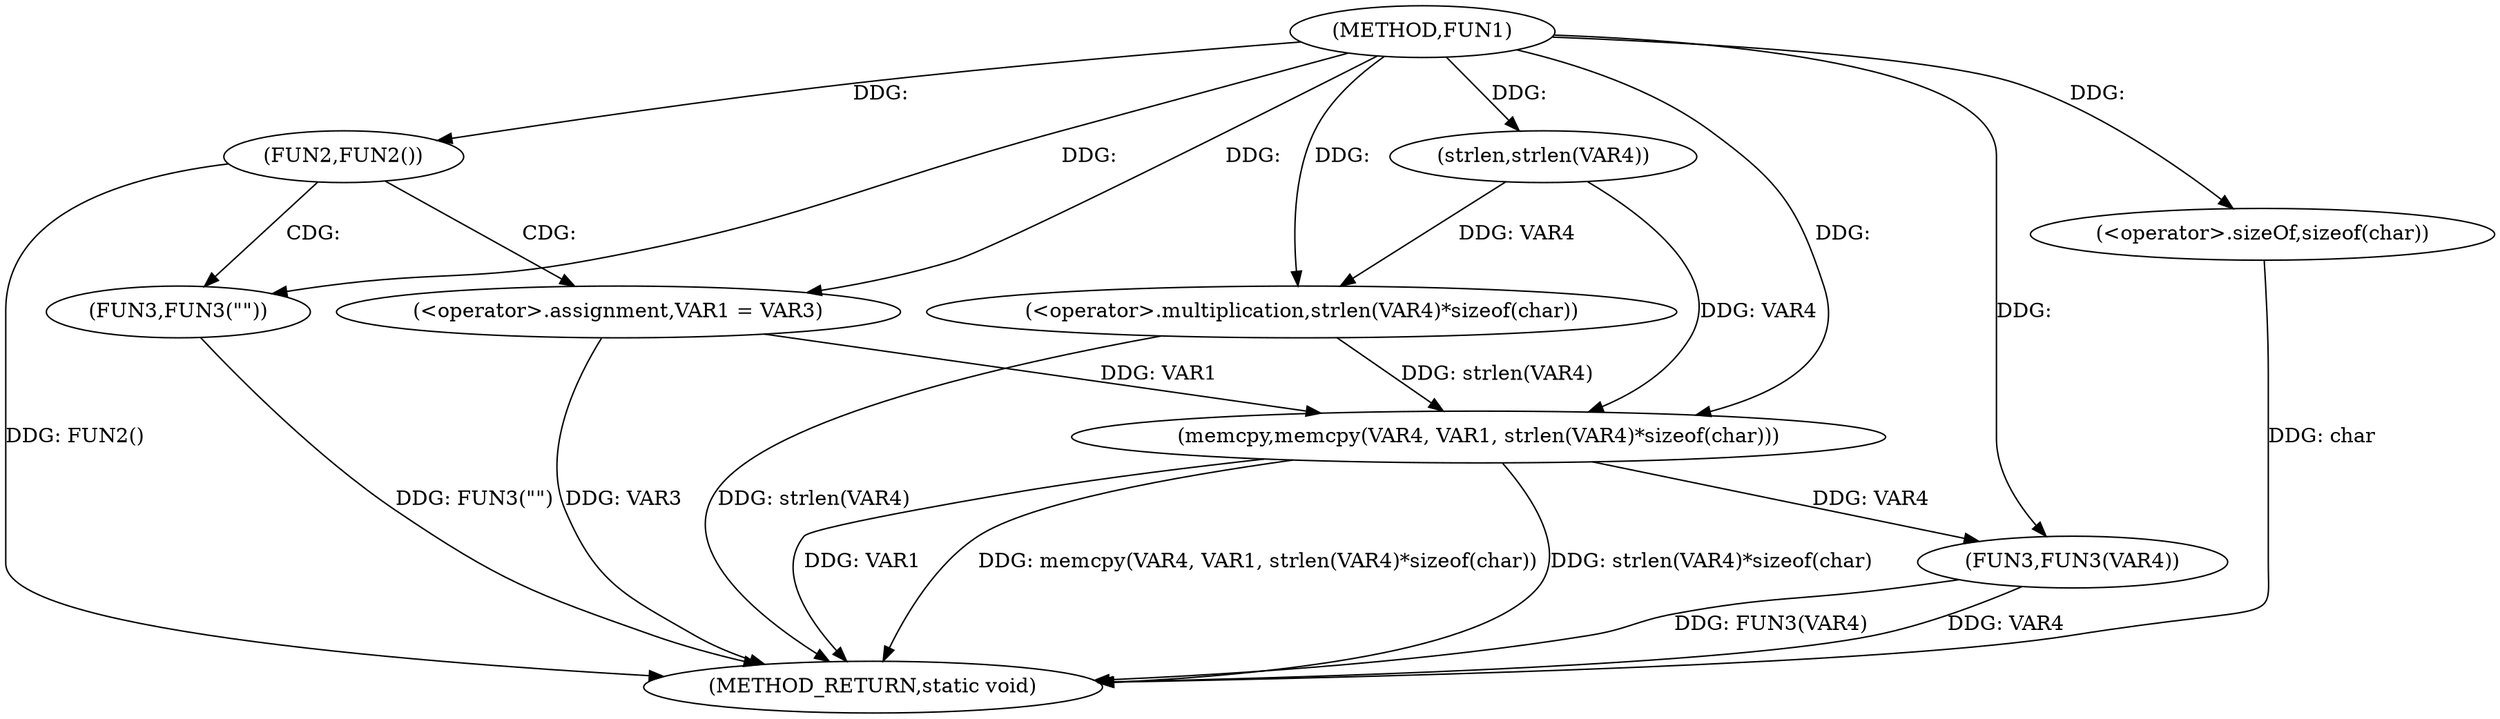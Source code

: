 digraph FUN1 {  
"1000100" [label = "(METHOD,FUN1)" ]
"1000127" [label = "(METHOD_RETURN,static void)" ]
"1000106" [label = "(FUN2,FUN2())" ]
"1000108" [label = "(FUN3,FUN3(\"\"))" ]
"1000112" [label = "(<operator>.assignment,VAR1 = VAR3)" ]
"1000117" [label = "(memcpy,memcpy(VAR4, VAR1, strlen(VAR4)*sizeof(char)))" ]
"1000120" [label = "(<operator>.multiplication,strlen(VAR4)*sizeof(char))" ]
"1000121" [label = "(strlen,strlen(VAR4))" ]
"1000123" [label = "(<operator>.sizeOf,sizeof(char))" ]
"1000125" [label = "(FUN3,FUN3(VAR4))" ]
  "1000117" -> "1000127"  [ label = "DDG: memcpy(VAR4, VAR1, strlen(VAR4)*sizeof(char))"] 
  "1000125" -> "1000127"  [ label = "DDG: VAR4"] 
  "1000125" -> "1000127"  [ label = "DDG: FUN3(VAR4)"] 
  "1000108" -> "1000127"  [ label = "DDG: FUN3(\"\")"] 
  "1000112" -> "1000127"  [ label = "DDG: VAR3"] 
  "1000120" -> "1000127"  [ label = "DDG: strlen(VAR4)"] 
  "1000117" -> "1000127"  [ label = "DDG: strlen(VAR4)*sizeof(char)"] 
  "1000117" -> "1000127"  [ label = "DDG: VAR1"] 
  "1000106" -> "1000127"  [ label = "DDG: FUN2()"] 
  "1000123" -> "1000127"  [ label = "DDG: char"] 
  "1000100" -> "1000106"  [ label = "DDG: "] 
  "1000100" -> "1000108"  [ label = "DDG: "] 
  "1000100" -> "1000112"  [ label = "DDG: "] 
  "1000121" -> "1000117"  [ label = "DDG: VAR4"] 
  "1000100" -> "1000117"  [ label = "DDG: "] 
  "1000112" -> "1000117"  [ label = "DDG: VAR1"] 
  "1000120" -> "1000117"  [ label = "DDG: strlen(VAR4)"] 
  "1000121" -> "1000120"  [ label = "DDG: VAR4"] 
  "1000100" -> "1000121"  [ label = "DDG: "] 
  "1000100" -> "1000120"  [ label = "DDG: "] 
  "1000100" -> "1000123"  [ label = "DDG: "] 
  "1000117" -> "1000125"  [ label = "DDG: VAR4"] 
  "1000100" -> "1000125"  [ label = "DDG: "] 
  "1000106" -> "1000112"  [ label = "CDG: "] 
  "1000106" -> "1000108"  [ label = "CDG: "] 
}
